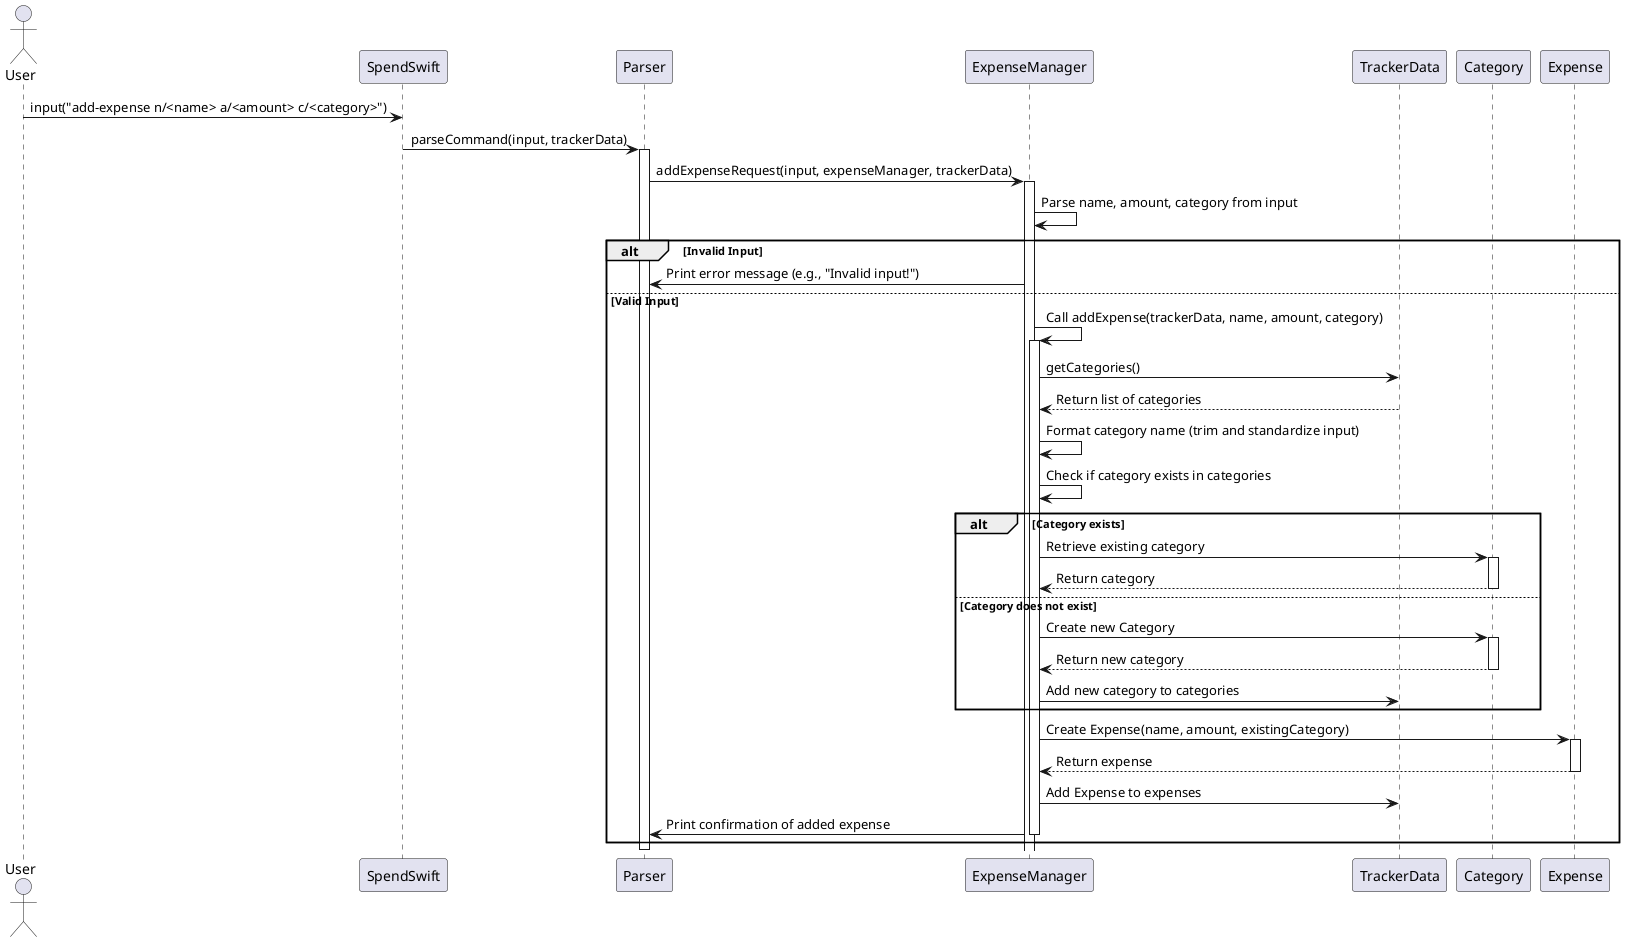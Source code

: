 @startuml
actor User
participant SpendSwift
participant Parser
participant ExpenseManager
participant TrackerData
participant Category
participant Expense

User -> SpendSwift : input("add-expense n/<name> a/<amount> c/<category>")
SpendSwift -> Parser : parseCommand(input, trackerData)

activate Parser
Parser -> ExpenseManager : addExpenseRequest(input, expenseManager, trackerData)

activate ExpenseManager
ExpenseManager -> ExpenseManager : Parse name, amount, category from input

alt Invalid Input
    ExpenseManager -> Parser : Print error message (e.g., "Invalid input!")
else Valid Input
    ExpenseManager -> ExpenseManager : Call addExpense(trackerData, name, amount, category)
    activate ExpenseManager

    ExpenseManager -> TrackerData : getCategories()
    TrackerData --> ExpenseManager : Return list of categories

    ExpenseManager -> ExpenseManager : Format category name (trim and standardize input)
    ExpenseManager -> ExpenseManager : Check if category exists in categories

    alt Category exists
        ExpenseManager -> Category : Retrieve existing category
        activate Category
        Category --> ExpenseManager : Return category
        deactivate Category
    else Category does not exist
        ExpenseManager -> Category : Create new Category
        activate Category
        Category --> ExpenseManager : Return new category
        deactivate Category
        ExpenseManager -> TrackerData : Add new category to categories
    end

    ExpenseManager -> Expense : Create Expense(name, amount, existingCategory)
    activate Expense
    Expense --> ExpenseManager : Return expense
    deactivate Expense

    ExpenseManager -> TrackerData : Add Expense to expenses
    ExpenseManager -> Parser : Print confirmation of added expense
    deactivate ExpenseManager
end
deactivate Parser

@enduml
